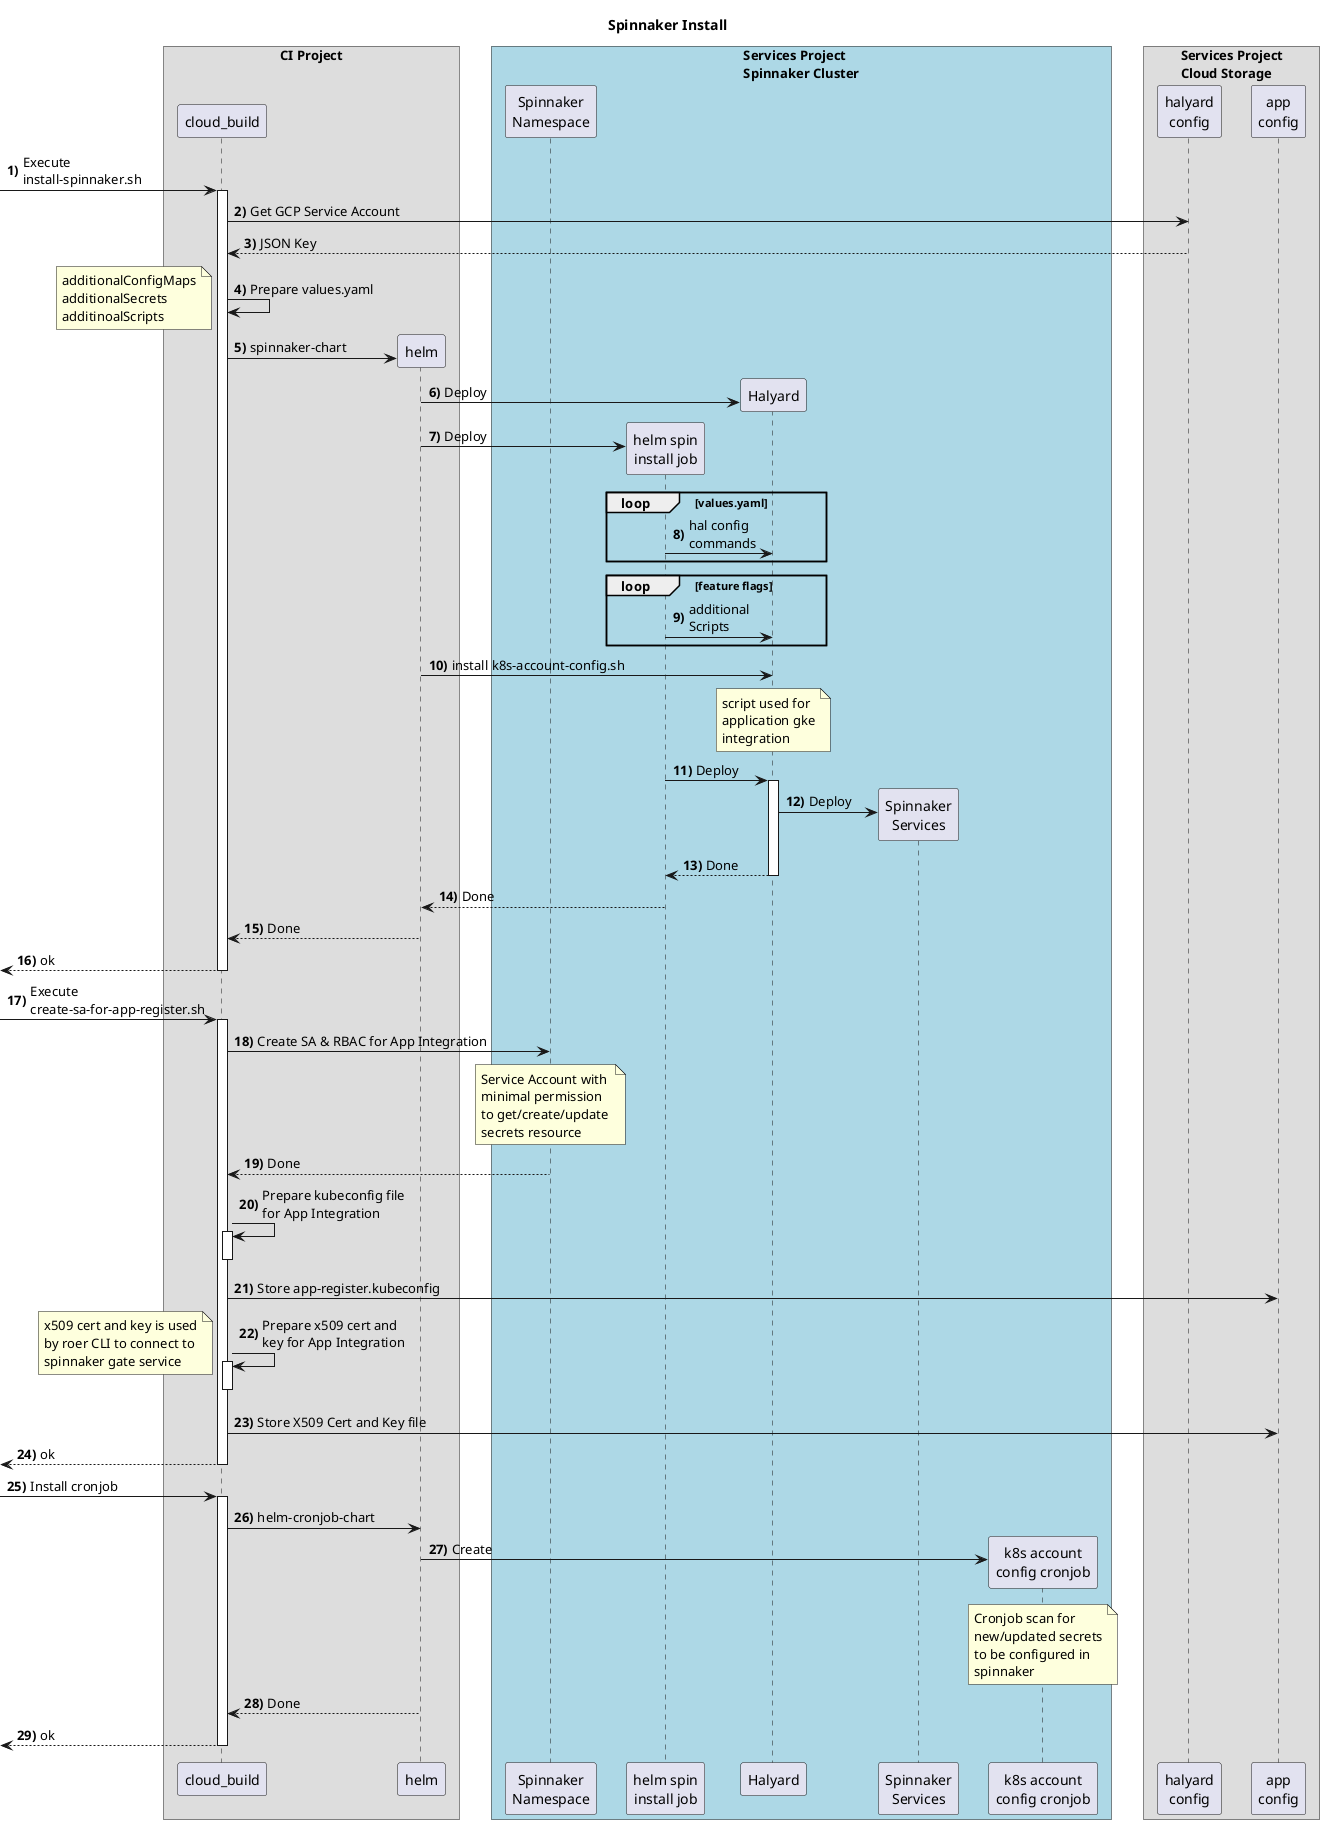 @startuml
autonumber 1 1 "<b>##)"
skinparam BoxPadding 15
skinparam ParticipantPadding 10

title "Spinnaker Install"

participant "Spinnaker\nNamespace" as spin_ns
participant "halyard\nconfig" as halyard_config_bucket
participant "app\nconfig" as app_config_bucket

[-> cloud_build: Execute\ninstall-spinnaker.sh
activate cloud_build

    cloud_build ->  halyard_config_bucket: Get GCP Service Account
    cloud_build <-- halyard_config_bucket: JSON Key

    cloud_build -> cloud_build: Prepare values.yaml
    note left
        additionalConfigMaps
        additionalSecrets 
        additinoalScripts
    end note

    create participant "helm" as helm
    cloud_build -> helm: spinnaker-chart

        create participant "Halyard" as halyard_pod
        helm -> halyard_pod: Deploy

        create participant "helm spin\ninstall job" as install_job
        helm -> install_job: Deploy

            loop values.yaml
            install_job -> halyard_pod: hal config\ncommands
            end loop

            loop feature flags
            install_job -> halyard_pod: additional\nScripts
            end loop

            helm -> halyard_pod: install k8s-account-config.sh
            note over halyard_pod
                script used for 
                application gke
                integration 
            end note

            install_job -> halyard_pod: Deploy
            activate halyard_pod

                create participant "Spinnaker\nServices" as spin
                halyard_pod -> spin: Deploy

            install_job <-- halyard_pod: Done
            deactivate halyard_pod

        helm <-- install_job: Done

    cloud_build <-- helm: Done


[<--cloud_build: ok
deactivate cloud_build

[-> cloud_build: Execute\ncreate-sa-for-app-register.sh
activate cloud_build

    cloud_build ->  spin_ns: Create SA & RBAC for App Integration
    note over spin_ns
        Service Account with 
        minimal permission
        to get/create/update
        secrets resource 
    end note
    cloud_build <-- spin_ns: Done

    cloud_build -> cloud_build: Prepare kubeconfig file\nfor App Integration
    activate cloud_build
    deactivate cloud_build

    cloud_build -> app_config_bucket: Store app-register.kubeconfig

    cloud_build -> cloud_build: Prepare x509 cert and \nkey for App Integration
    activate cloud_build
    deactivate cloud_build
    note left
        x509 cert and key is used
        by roer CLI to connect to
        spinnaker gate service
    end note

    cloud_build -> app_config_bucket: Store X509 Cert and Key file

[<--cloud_build: ok
deactivate cloud_build

[-> cloud_build: Install cronjob
activate cloud_build

    cloud_build ->  helm: helm-cronjob-chart

    create participant "k8s account\nconfig cronjob" as cronjob
    helm -> cronjob: Create
    note over cronjob
        Cronjob scan for 
        new/updated secrets
        to be configured in
        spinnaker 
    end note
    cloud_build <-- helm: Done

[<--cloud_build: ok
deactivate cloud_build

box "CI Project"
    participant "Cloud Build" as cloud_build
    participant helm
end box

box "Services Project\nSpinnaker Cluster" #lightblue
    participant "Spinnaker\nNamespace" as spin_ns
    participant install_job
    participant halyard_pod
    participant spin
    participant cronjob
end box

box "Services Project\nCloud Storage"
    participant "halyard-config" as halyard_config_bucket
    participant "app-config" as app_config_bucket
end box

@enduml

